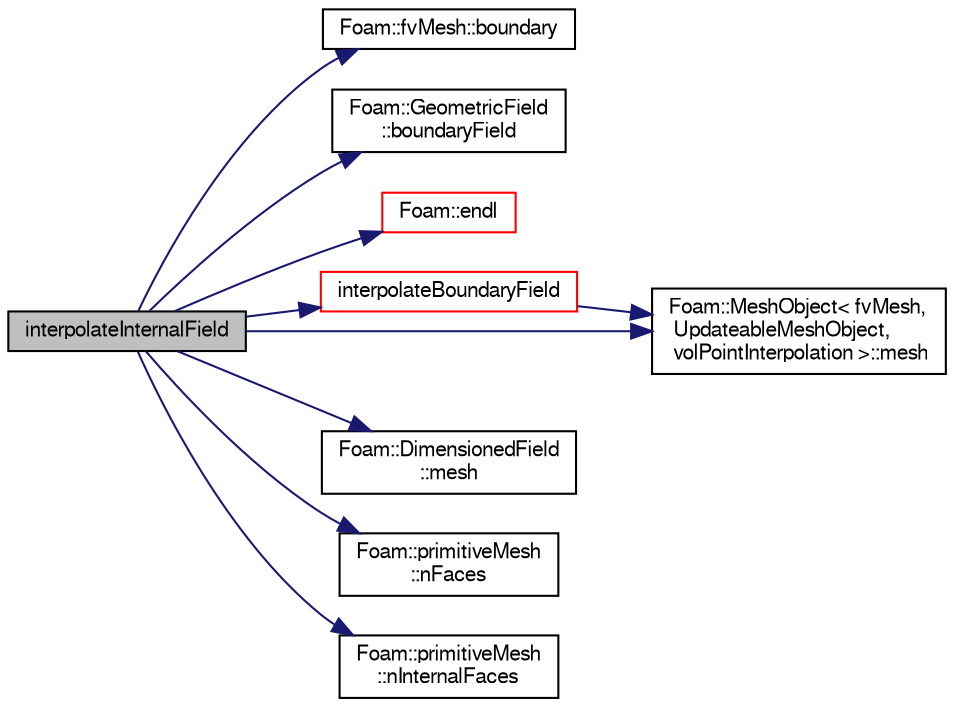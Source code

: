 digraph "interpolateInternalField"
{
  bgcolor="transparent";
  edge [fontname="FreeSans",fontsize="10",labelfontname="FreeSans",labelfontsize="10"];
  node [fontname="FreeSans",fontsize="10",shape=record];
  rankdir="LR";
  Node356 [label="interpolateInternalField",height=0.2,width=0.4,color="black", fillcolor="grey75", style="filled", fontcolor="black"];
  Node356 -> Node357 [color="midnightblue",fontsize="10",style="solid",fontname="FreeSans"];
  Node357 [label="Foam::fvMesh::boundary",height=0.2,width=0.4,color="black",URL="$a22766.html#a1fc8b179063cf5d6805da64ff1975126",tooltip="Return reference to boundary mesh. "];
  Node356 -> Node358 [color="midnightblue",fontsize="10",style="solid",fontname="FreeSans"];
  Node358 [label="Foam::GeometricField\l::boundaryField",height=0.2,width=0.4,color="black",URL="$a22434.html#a3c6c1a789b48ea0c5e8bff64f9c14f2d",tooltip="Return reference to GeometricBoundaryField. "];
  Node356 -> Node359 [color="midnightblue",fontsize="10",style="solid",fontname="FreeSans"];
  Node359 [label="Foam::endl",height=0.2,width=0.4,color="red",URL="$a21124.html#a2db8fe02a0d3909e9351bb4275b23ce4",tooltip="Add newline and flush stream. "];
  Node356 -> Node361 [color="midnightblue",fontsize="10",style="solid",fontname="FreeSans"];
  Node361 [label="interpolateBoundaryField",height=0.2,width=0.4,color="red",URL="$a23286.html#a3084da4ba1da6061bb7dcd9bda567d54",tooltip="Interpolate boundary field without applying constraints/boundary. "];
  Node361 -> Node449 [color="midnightblue",fontsize="10",style="solid",fontname="FreeSans"];
  Node449 [label="Foam::MeshObject\< fvMesh,\l UpdateableMeshObject,\l volPointInterpolation \>::mesh",height=0.2,width=0.4,color="black",URL="$a27138.html#a01ab9073608556f8f4a0f9e0005cbd00"];
  Node356 -> Node449 [color="midnightblue",fontsize="10",style="solid",fontname="FreeSans"];
  Node356 -> Node450 [color="midnightblue",fontsize="10",style="solid",fontname="FreeSans"];
  Node450 [label="Foam::DimensionedField\l::mesh",height=0.2,width=0.4,color="black",URL="$a26390.html#a8f1110830348a1448a14ab5e3cf47e3b",tooltip="Return mesh. "];
  Node356 -> Node451 [color="midnightblue",fontsize="10",style="solid",fontname="FreeSans"];
  Node451 [label="Foam::primitiveMesh\l::nFaces",height=0.2,width=0.4,color="black",URL="$a27530.html#abe602c985a3c9ffa67176e969e77ca6f"];
  Node356 -> Node452 [color="midnightblue",fontsize="10",style="solid",fontname="FreeSans"];
  Node452 [label="Foam::primitiveMesh\l::nInternalFaces",height=0.2,width=0.4,color="black",URL="$a27530.html#aa6c7965af1f30d16d9125deb981cbdb0"];
}
